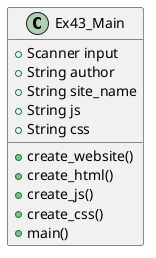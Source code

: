@startuml
'https://plantuml.com/class-diagram
class Ex43_Main
{
  {field}+Scanner input
  +String author
  +String site_name
  +String js
  +String css
{method} +create_website()
{method} +create_html()
{method} +create_js()
{method} +create_css()
{method} +main()

}


@enduml